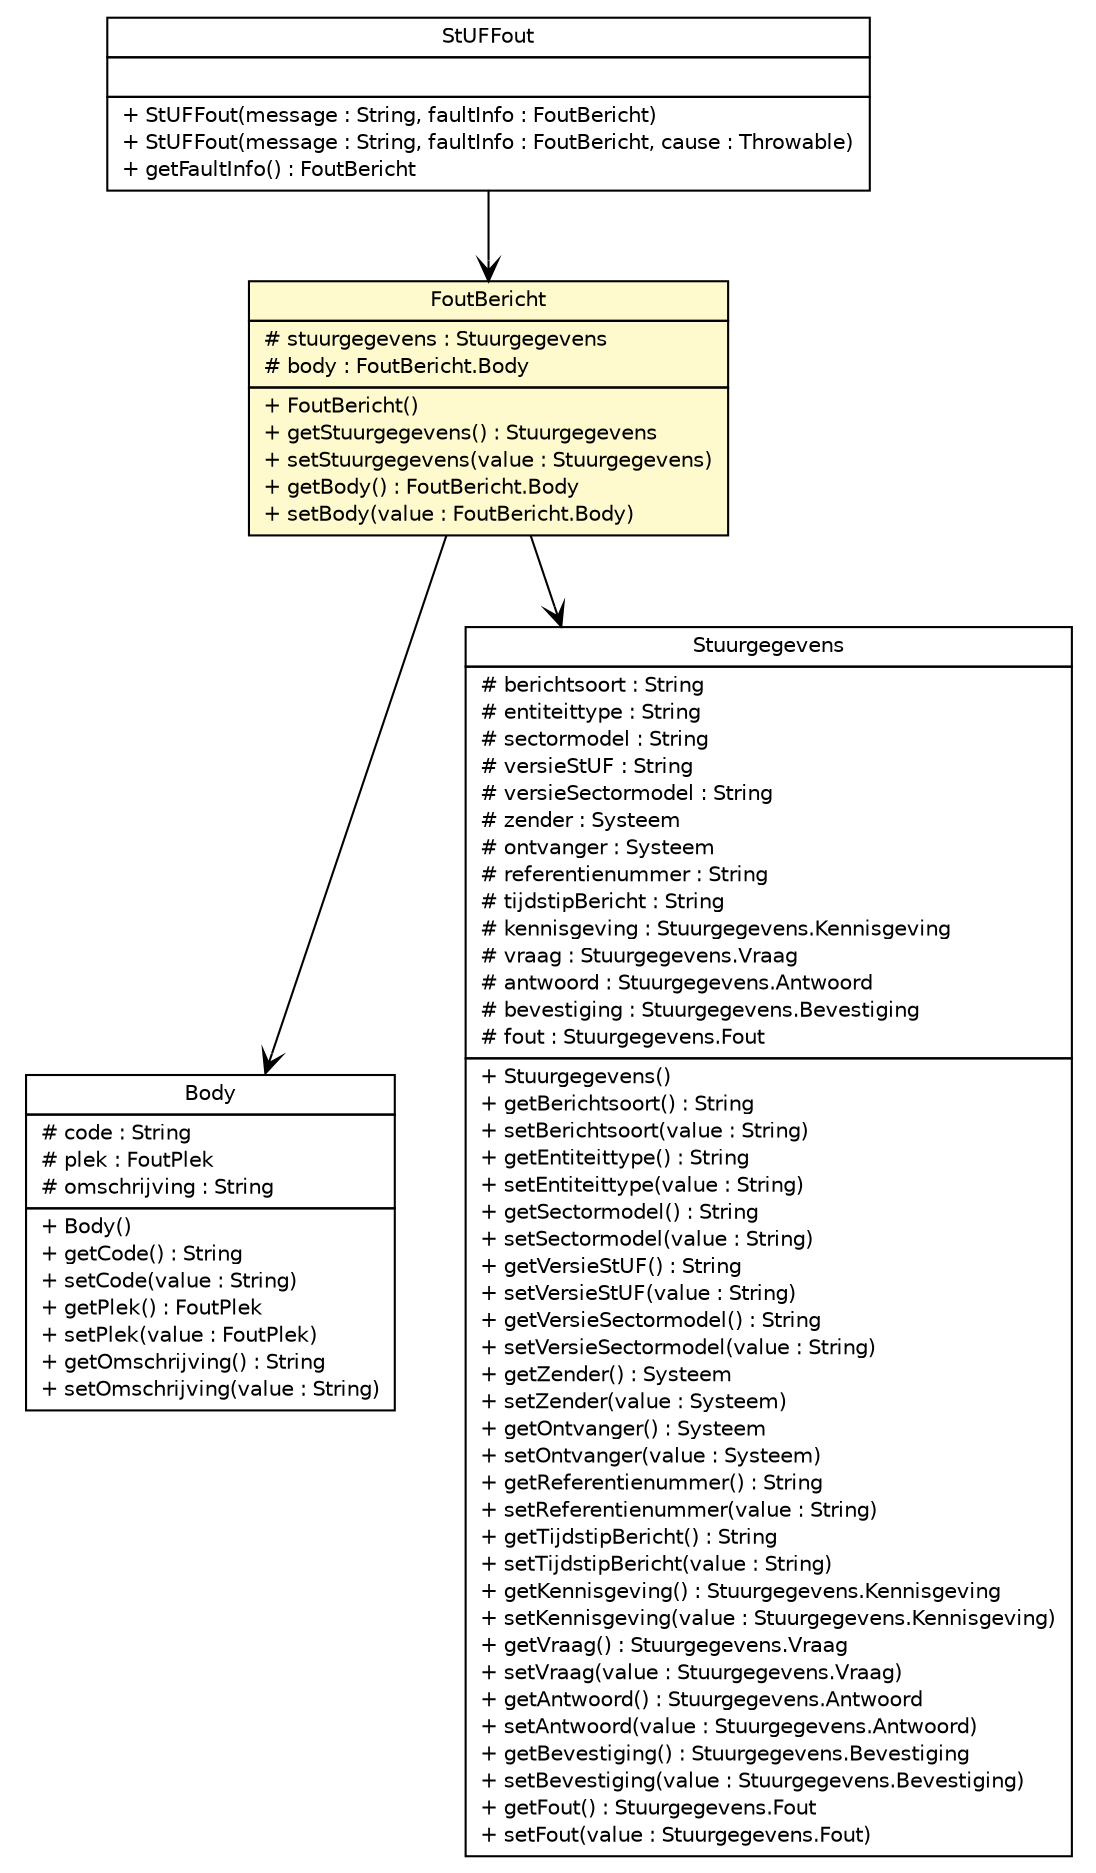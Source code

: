 #!/usr/local/bin/dot
#
# Class diagram 
# Generated by UMLGraph version R5_6-24-gf6e263 (http://www.umlgraph.org/)
#

digraph G {
	edge [fontname="Helvetica",fontsize=10,labelfontname="Helvetica",labelfontsize=10];
	node [fontname="Helvetica",fontsize=10,shape=plaintext];
	nodesep=0.25;
	ranksep=0.5;
	// nl.egem.stuf.sector.bg._0204.StUFFout
	c54940 [label=<<table title="nl.egem.stuf.sector.bg._0204.StUFFout" border="0" cellborder="1" cellspacing="0" cellpadding="2" port="p" href="../sector/bg/_0204/StUFFout.html">
		<tr><td><table border="0" cellspacing="0" cellpadding="1">
<tr><td align="center" balign="center"> StUFFout </td></tr>
		</table></td></tr>
		<tr><td><table border="0" cellspacing="0" cellpadding="1">
<tr><td align="left" balign="left">  </td></tr>
		</table></td></tr>
		<tr><td><table border="0" cellspacing="0" cellpadding="1">
<tr><td align="left" balign="left"> + StUFFout(message : String, faultInfo : FoutBericht) </td></tr>
<tr><td align="left" balign="left"> + StUFFout(message : String, faultInfo : FoutBericht, cause : Throwable) </td></tr>
<tr><td align="left" balign="left"> + getFaultInfo() : FoutBericht </td></tr>
		</table></td></tr>
		</table>>, URL="../sector/bg/_0204/StUFFout.html", fontname="Helvetica", fontcolor="black", fontsize=10.0];
	// nl.egem.stuf.stuf0204.FoutBericht
	c55138 [label=<<table title="nl.egem.stuf.stuf0204.FoutBericht" border="0" cellborder="1" cellspacing="0" cellpadding="2" port="p" bgcolor="lemonChiffon" href="./FoutBericht.html">
		<tr><td><table border="0" cellspacing="0" cellpadding="1">
<tr><td align="center" balign="center"> FoutBericht </td></tr>
		</table></td></tr>
		<tr><td><table border="0" cellspacing="0" cellpadding="1">
<tr><td align="left" balign="left"> # stuurgegevens : Stuurgegevens </td></tr>
<tr><td align="left" balign="left"> # body : FoutBericht.Body </td></tr>
		</table></td></tr>
		<tr><td><table border="0" cellspacing="0" cellpadding="1">
<tr><td align="left" balign="left"> + FoutBericht() </td></tr>
<tr><td align="left" balign="left"> + getStuurgegevens() : Stuurgegevens </td></tr>
<tr><td align="left" balign="left"> + setStuurgegevens(value : Stuurgegevens) </td></tr>
<tr><td align="left" balign="left"> + getBody() : FoutBericht.Body </td></tr>
<tr><td align="left" balign="left"> + setBody(value : FoutBericht.Body) </td></tr>
		</table></td></tr>
		</table>>, URL="./FoutBericht.html", fontname="Helvetica", fontcolor="black", fontsize=10.0];
	// nl.egem.stuf.stuf0204.FoutBericht.Body
	c55139 [label=<<table title="nl.egem.stuf.stuf0204.FoutBericht.Body" border="0" cellborder="1" cellspacing="0" cellpadding="2" port="p" href="./FoutBericht.Body.html">
		<tr><td><table border="0" cellspacing="0" cellpadding="1">
<tr><td align="center" balign="center"> Body </td></tr>
		</table></td></tr>
		<tr><td><table border="0" cellspacing="0" cellpadding="1">
<tr><td align="left" balign="left"> # code : String </td></tr>
<tr><td align="left" balign="left"> # plek : FoutPlek </td></tr>
<tr><td align="left" balign="left"> # omschrijving : String </td></tr>
		</table></td></tr>
		<tr><td><table border="0" cellspacing="0" cellpadding="1">
<tr><td align="left" balign="left"> + Body() </td></tr>
<tr><td align="left" balign="left"> + getCode() : String </td></tr>
<tr><td align="left" balign="left"> + setCode(value : String) </td></tr>
<tr><td align="left" balign="left"> + getPlek() : FoutPlek </td></tr>
<tr><td align="left" balign="left"> + setPlek(value : FoutPlek) </td></tr>
<tr><td align="left" balign="left"> + getOmschrijving() : String </td></tr>
<tr><td align="left" balign="left"> + setOmschrijving(value : String) </td></tr>
		</table></td></tr>
		</table>>, URL="./FoutBericht.Body.html", fontname="Helvetica", fontcolor="black", fontsize=10.0];
	// nl.egem.stuf.stuf0204.Stuurgegevens
	c55145 [label=<<table title="nl.egem.stuf.stuf0204.Stuurgegevens" border="0" cellborder="1" cellspacing="0" cellpadding="2" port="p" href="./Stuurgegevens.html">
		<tr><td><table border="0" cellspacing="0" cellpadding="1">
<tr><td align="center" balign="center"> Stuurgegevens </td></tr>
		</table></td></tr>
		<tr><td><table border="0" cellspacing="0" cellpadding="1">
<tr><td align="left" balign="left"> # berichtsoort : String </td></tr>
<tr><td align="left" balign="left"> # entiteittype : String </td></tr>
<tr><td align="left" balign="left"> # sectormodel : String </td></tr>
<tr><td align="left" balign="left"> # versieStUF : String </td></tr>
<tr><td align="left" balign="left"> # versieSectormodel : String </td></tr>
<tr><td align="left" balign="left"> # zender : Systeem </td></tr>
<tr><td align="left" balign="left"> # ontvanger : Systeem </td></tr>
<tr><td align="left" balign="left"> # referentienummer : String </td></tr>
<tr><td align="left" balign="left"> # tijdstipBericht : String </td></tr>
<tr><td align="left" balign="left"> # kennisgeving : Stuurgegevens.Kennisgeving </td></tr>
<tr><td align="left" balign="left"> # vraag : Stuurgegevens.Vraag </td></tr>
<tr><td align="left" balign="left"> # antwoord : Stuurgegevens.Antwoord </td></tr>
<tr><td align="left" balign="left"> # bevestiging : Stuurgegevens.Bevestiging </td></tr>
<tr><td align="left" balign="left"> # fout : Stuurgegevens.Fout </td></tr>
		</table></td></tr>
		<tr><td><table border="0" cellspacing="0" cellpadding="1">
<tr><td align="left" balign="left"> + Stuurgegevens() </td></tr>
<tr><td align="left" balign="left"> + getBerichtsoort() : String </td></tr>
<tr><td align="left" balign="left"> + setBerichtsoort(value : String) </td></tr>
<tr><td align="left" balign="left"> + getEntiteittype() : String </td></tr>
<tr><td align="left" balign="left"> + setEntiteittype(value : String) </td></tr>
<tr><td align="left" balign="left"> + getSectormodel() : String </td></tr>
<tr><td align="left" balign="left"> + setSectormodel(value : String) </td></tr>
<tr><td align="left" balign="left"> + getVersieStUF() : String </td></tr>
<tr><td align="left" balign="left"> + setVersieStUF(value : String) </td></tr>
<tr><td align="left" balign="left"> + getVersieSectormodel() : String </td></tr>
<tr><td align="left" balign="left"> + setVersieSectormodel(value : String) </td></tr>
<tr><td align="left" balign="left"> + getZender() : Systeem </td></tr>
<tr><td align="left" balign="left"> + setZender(value : Systeem) </td></tr>
<tr><td align="left" balign="left"> + getOntvanger() : Systeem </td></tr>
<tr><td align="left" balign="left"> + setOntvanger(value : Systeem) </td></tr>
<tr><td align="left" balign="left"> + getReferentienummer() : String </td></tr>
<tr><td align="left" balign="left"> + setReferentienummer(value : String) </td></tr>
<tr><td align="left" balign="left"> + getTijdstipBericht() : String </td></tr>
<tr><td align="left" balign="left"> + setTijdstipBericht(value : String) </td></tr>
<tr><td align="left" balign="left"> + getKennisgeving() : Stuurgegevens.Kennisgeving </td></tr>
<tr><td align="left" balign="left"> + setKennisgeving(value : Stuurgegevens.Kennisgeving) </td></tr>
<tr><td align="left" balign="left"> + getVraag() : Stuurgegevens.Vraag </td></tr>
<tr><td align="left" balign="left"> + setVraag(value : Stuurgegevens.Vraag) </td></tr>
<tr><td align="left" balign="left"> + getAntwoord() : Stuurgegevens.Antwoord </td></tr>
<tr><td align="left" balign="left"> + setAntwoord(value : Stuurgegevens.Antwoord) </td></tr>
<tr><td align="left" balign="left"> + getBevestiging() : Stuurgegevens.Bevestiging </td></tr>
<tr><td align="left" balign="left"> + setBevestiging(value : Stuurgegevens.Bevestiging) </td></tr>
<tr><td align="left" balign="left"> + getFout() : Stuurgegevens.Fout </td></tr>
<tr><td align="left" balign="left"> + setFout(value : Stuurgegevens.Fout) </td></tr>
		</table></td></tr>
		</table>>, URL="./Stuurgegevens.html", fontname="Helvetica", fontcolor="black", fontsize=10.0];
	// nl.egem.stuf.sector.bg._0204.StUFFout NAVASSOC nl.egem.stuf.stuf0204.FoutBericht
	c54940:p -> c55138:p [taillabel="", label="", headlabel="", fontname="Helvetica", fontcolor="black", fontsize=10.0, color="black", arrowhead=open];
	// nl.egem.stuf.stuf0204.FoutBericht NAVASSOC nl.egem.stuf.stuf0204.Stuurgegevens
	c55138:p -> c55145:p [taillabel="", label="", headlabel="", fontname="Helvetica", fontcolor="black", fontsize=10.0, color="black", arrowhead=open];
	// nl.egem.stuf.stuf0204.FoutBericht NAVASSOC nl.egem.stuf.stuf0204.FoutBericht.Body
	c55138:p -> c55139:p [taillabel="", label="", headlabel="", fontname="Helvetica", fontcolor="black", fontsize=10.0, color="black", arrowhead=open];
}

